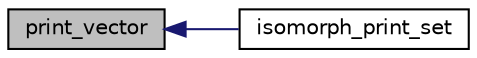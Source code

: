 digraph "print_vector"
{
  edge [fontname="Helvetica",fontsize="10",labelfontname="Helvetica",labelfontsize="10"];
  node [fontname="Helvetica",fontsize="10",shape=record];
  rankdir="LR";
  Node13641 [label="print_vector",height=0.2,width=0.4,color="black", fillcolor="grey75", style="filled", fontcolor="black"];
  Node13641 -> Node13642 [dir="back",color="midnightblue",fontsize="10",style="solid",fontname="Helvetica"];
  Node13642 [label="isomorph_print_set",height=0.2,width=0.4,color="black", fillcolor="white", style="filled",URL="$d0/d76/tl__algebra__and__number__theory_8h.html#a31c112d9eb7e00d3856052d9debfda70"];
}
